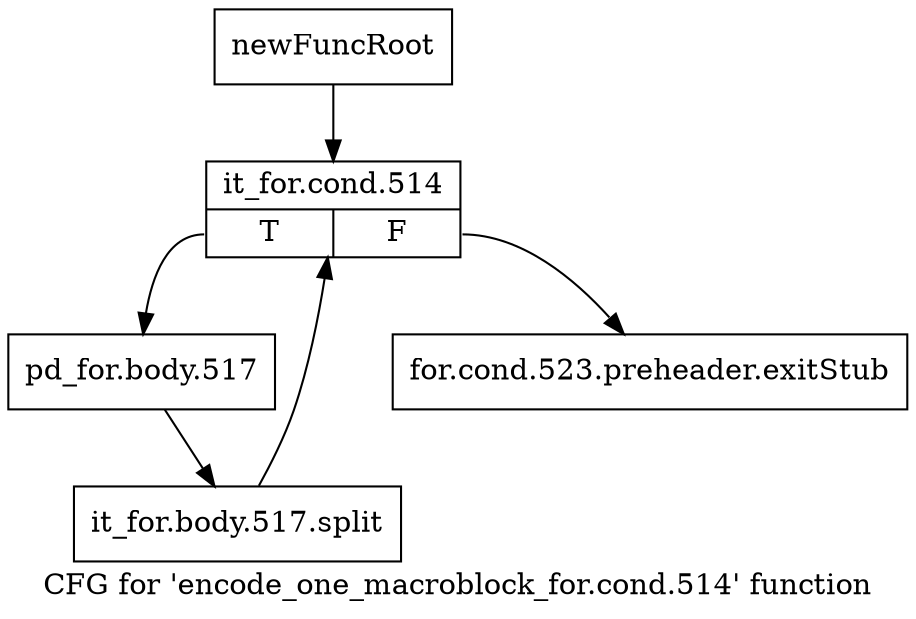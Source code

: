 digraph "CFG for 'encode_one_macroblock_for.cond.514' function" {
	label="CFG for 'encode_one_macroblock_for.cond.514' function";

	Node0x2ce9e10 [shape=record,label="{newFuncRoot}"];
	Node0x2ce9e10 -> Node0x2ce9eb0;
	Node0x2ce9e60 [shape=record,label="{for.cond.523.preheader.exitStub}"];
	Node0x2ce9eb0 [shape=record,label="{it_for.cond.514|{<s0>T|<s1>F}}"];
	Node0x2ce9eb0:s0 -> Node0x2ce9f00;
	Node0x2ce9eb0:s1 -> Node0x2ce9e60;
	Node0x2ce9f00 [shape=record,label="{pd_for.body.517}"];
	Node0x2ce9f00 -> Node0x3df03b0;
	Node0x3df03b0 [shape=record,label="{it_for.body.517.split}"];
	Node0x3df03b0 -> Node0x2ce9eb0;
}

